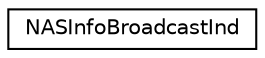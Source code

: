 digraph "Graphical Class Hierarchy"
{
 // LATEX_PDF_SIZE
  edge [fontname="Helvetica",fontsize="10",labelfontname="Helvetica",labelfontsize="10"];
  node [fontname="Helvetica",fontsize="10",shape=record];
  rankdir="LR";
  Node0 [label="NASInfoBroadcastInd",height=0.2,width=0.4,color="black", fillcolor="white", style="filled",URL="$structNASInfoBroadcastInd.html",tooltip=" "];
}
